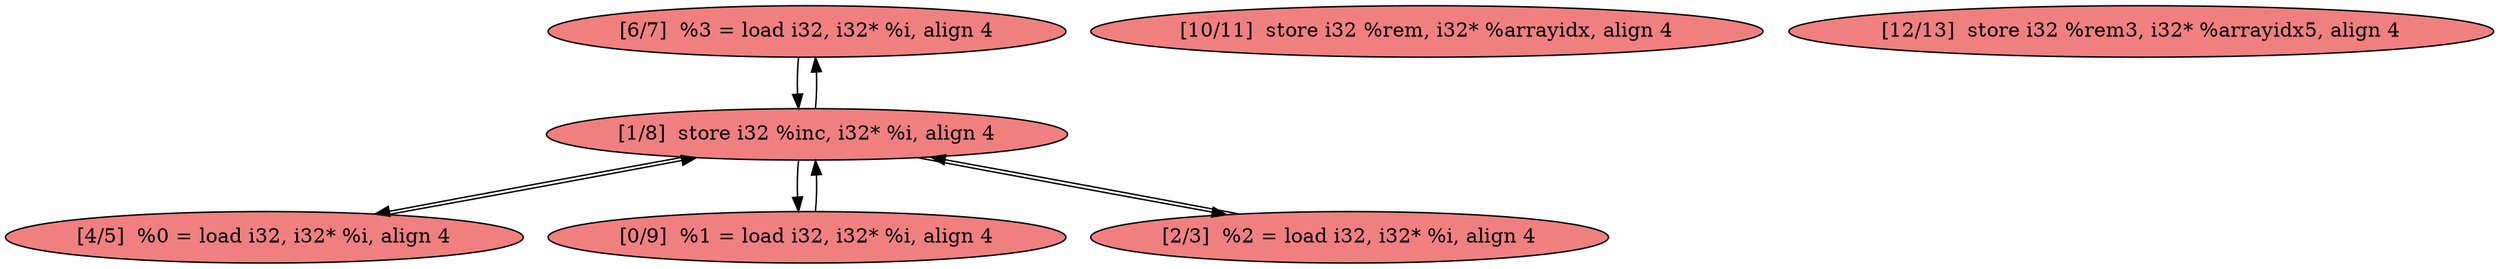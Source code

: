 
digraph G {


node111 [fillcolor=lightcoral,label="[6/7]  %3 = load i32, i32* %i, align 4",shape=ellipse,style=filled ]
node106 [fillcolor=lightcoral,label="[10/11]  store i32 %rem, i32* %arrayidx, align 4",shape=ellipse,style=filled ]
node108 [fillcolor=lightcoral,label="[4/5]  %0 = load i32, i32* %i, align 4",shape=ellipse,style=filled ]
node105 [fillcolor=lightcoral,label="[0/9]  %1 = load i32, i32* %i, align 4",shape=ellipse,style=filled ]
node109 [fillcolor=lightcoral,label="[1/8]  store i32 %inc, i32* %i, align 4",shape=ellipse,style=filled ]
node110 [fillcolor=lightcoral,label="[12/13]  store i32 %rem3, i32* %arrayidx5, align 4",shape=ellipse,style=filled ]
node107 [fillcolor=lightcoral,label="[2/3]  %2 = load i32, i32* %i, align 4",shape=ellipse,style=filled ]

node109->node108 [ ]
node108->node109 [ ]
node109->node111 [ ]
node111->node109 [ ]
node107->node109 [ ]
node105->node109 [ ]
node109->node107 [ ]
node109->node105 [ ]


}
